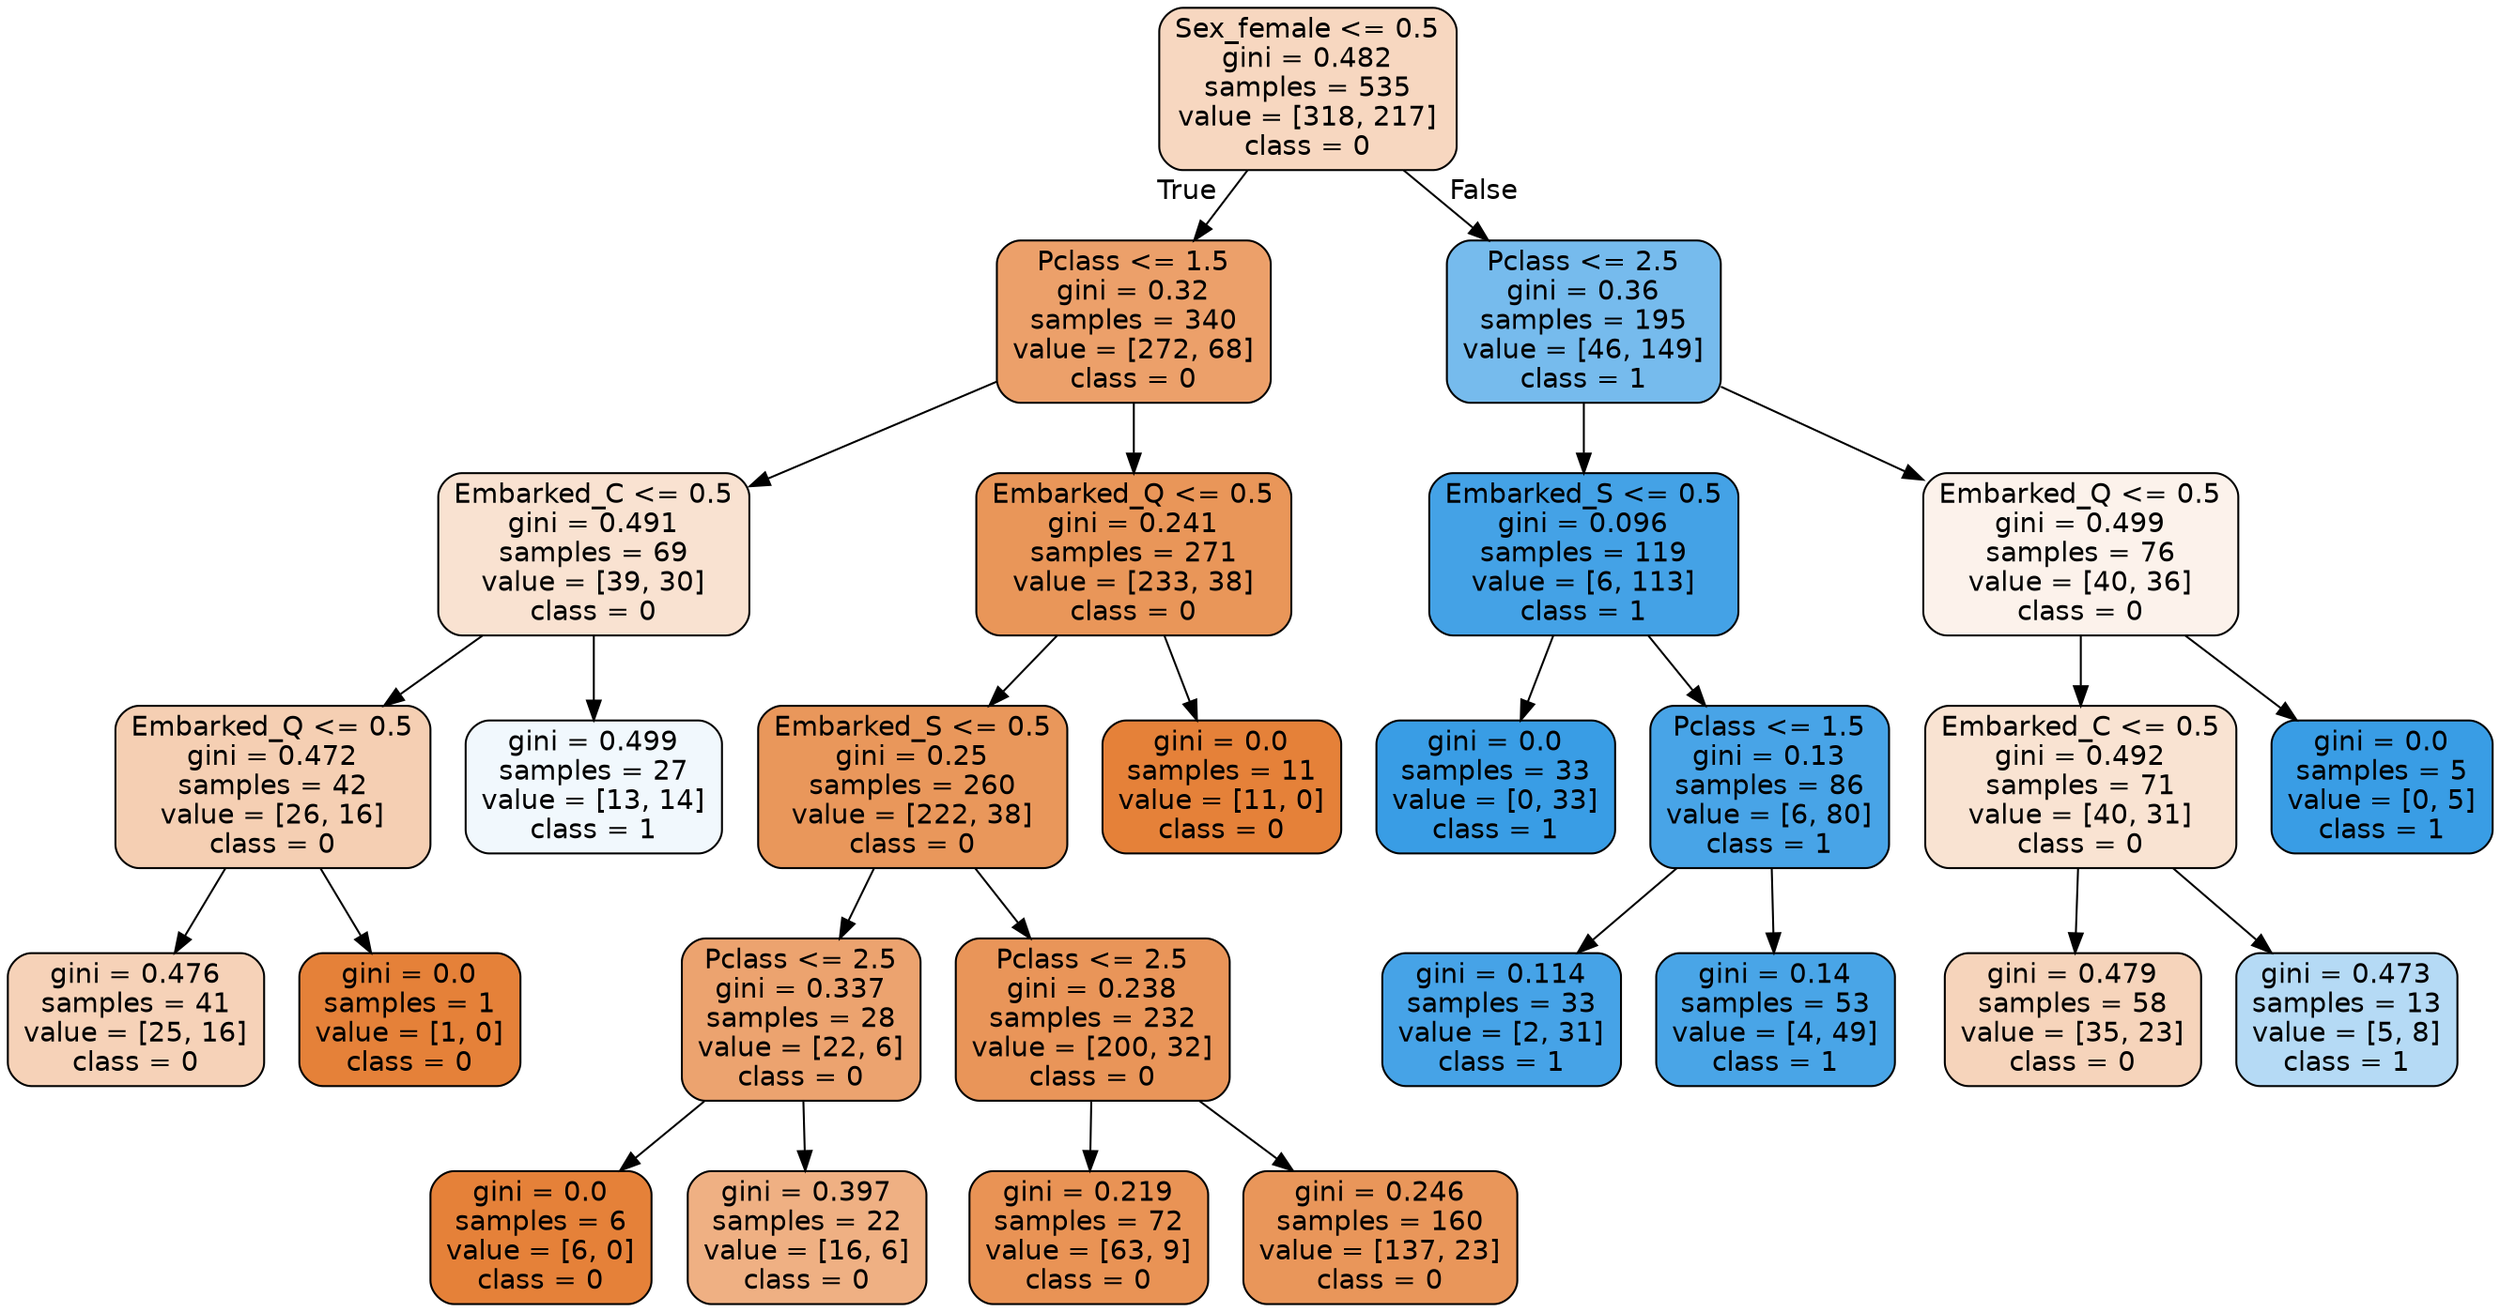 digraph Tree {
node [shape=box, style="filled, rounded", color="black", fontname=helvetica] ;
edge [fontname=helvetica] ;
0 [label="Sex_female <= 0.5\ngini = 0.482\nsamples = 535\nvalue = [318, 217]\nclass = 0", fillcolor="#f7d7c0"] ;
1 [label="Pclass <= 1.5\ngini = 0.32\nsamples = 340\nvalue = [272, 68]\nclass = 0", fillcolor="#eca06a"] ;
0 -> 1 [labeldistance=2.5, labelangle=45, headlabel="True"] ;
2 [label="Embarked_C <= 0.5\ngini = 0.491\nsamples = 69\nvalue = [39, 30]\nclass = 0", fillcolor="#f9e2d1"] ;
1 -> 2 ;
3 [label="Embarked_Q <= 0.5\ngini = 0.472\nsamples = 42\nvalue = [26, 16]\nclass = 0", fillcolor="#f5cfb3"] ;
2 -> 3 ;
4 [label="gini = 0.476\nsamples = 41\nvalue = [25, 16]\nclass = 0", fillcolor="#f6d2b8"] ;
3 -> 4 ;
5 [label="gini = 0.0\nsamples = 1\nvalue = [1, 0]\nclass = 0", fillcolor="#e58139"] ;
3 -> 5 ;
6 [label="gini = 0.499\nsamples = 27\nvalue = [13, 14]\nclass = 1", fillcolor="#f1f8fd"] ;
2 -> 6 ;
7 [label="Embarked_Q <= 0.5\ngini = 0.241\nsamples = 271\nvalue = [233, 38]\nclass = 0", fillcolor="#e99659"] ;
1 -> 7 ;
8 [label="Embarked_S <= 0.5\ngini = 0.25\nsamples = 260\nvalue = [222, 38]\nclass = 0", fillcolor="#e9975b"] ;
7 -> 8 ;
9 [label="Pclass <= 2.5\ngini = 0.337\nsamples = 28\nvalue = [22, 6]\nclass = 0", fillcolor="#eca36f"] ;
8 -> 9 ;
10 [label="gini = 0.0\nsamples = 6\nvalue = [6, 0]\nclass = 0", fillcolor="#e58139"] ;
9 -> 10 ;
11 [label="gini = 0.397\nsamples = 22\nvalue = [16, 6]\nclass = 0", fillcolor="#efb083"] ;
9 -> 11 ;
12 [label="Pclass <= 2.5\ngini = 0.238\nsamples = 232\nvalue = [200, 32]\nclass = 0", fillcolor="#e99559"] ;
8 -> 12 ;
13 [label="gini = 0.219\nsamples = 72\nvalue = [63, 9]\nclass = 0", fillcolor="#e99355"] ;
12 -> 13 ;
14 [label="gini = 0.246\nsamples = 160\nvalue = [137, 23]\nclass = 0", fillcolor="#e9965a"] ;
12 -> 14 ;
15 [label="gini = 0.0\nsamples = 11\nvalue = [11, 0]\nclass = 0", fillcolor="#e58139"] ;
7 -> 15 ;
16 [label="Pclass <= 2.5\ngini = 0.36\nsamples = 195\nvalue = [46, 149]\nclass = 1", fillcolor="#76bbed"] ;
0 -> 16 [labeldistance=2.5, labelangle=-45, headlabel="False"] ;
17 [label="Embarked_S <= 0.5\ngini = 0.096\nsamples = 119\nvalue = [6, 113]\nclass = 1", fillcolor="#44a2e6"] ;
16 -> 17 ;
18 [label="gini = 0.0\nsamples = 33\nvalue = [0, 33]\nclass = 1", fillcolor="#399de5"] ;
17 -> 18 ;
19 [label="Pclass <= 1.5\ngini = 0.13\nsamples = 86\nvalue = [6, 80]\nclass = 1", fillcolor="#48a4e7"] ;
17 -> 19 ;
20 [label="gini = 0.114\nsamples = 33\nvalue = [2, 31]\nclass = 1", fillcolor="#46a3e7"] ;
19 -> 20 ;
21 [label="gini = 0.14\nsamples = 53\nvalue = [4, 49]\nclass = 1", fillcolor="#49a5e7"] ;
19 -> 21 ;
22 [label="Embarked_Q <= 0.5\ngini = 0.499\nsamples = 76\nvalue = [40, 36]\nclass = 0", fillcolor="#fcf2eb"] ;
16 -> 22 ;
23 [label="Embarked_C <= 0.5\ngini = 0.492\nsamples = 71\nvalue = [40, 31]\nclass = 0", fillcolor="#f9e3d2"] ;
22 -> 23 ;
24 [label="gini = 0.479\nsamples = 58\nvalue = [35, 23]\nclass = 0", fillcolor="#f6d4bb"] ;
23 -> 24 ;
25 [label="gini = 0.473\nsamples = 13\nvalue = [5, 8]\nclass = 1", fillcolor="#b5daf5"] ;
23 -> 25 ;
26 [label="gini = 0.0\nsamples = 5\nvalue = [0, 5]\nclass = 1", fillcolor="#399de5"] ;
22 -> 26 ;
}